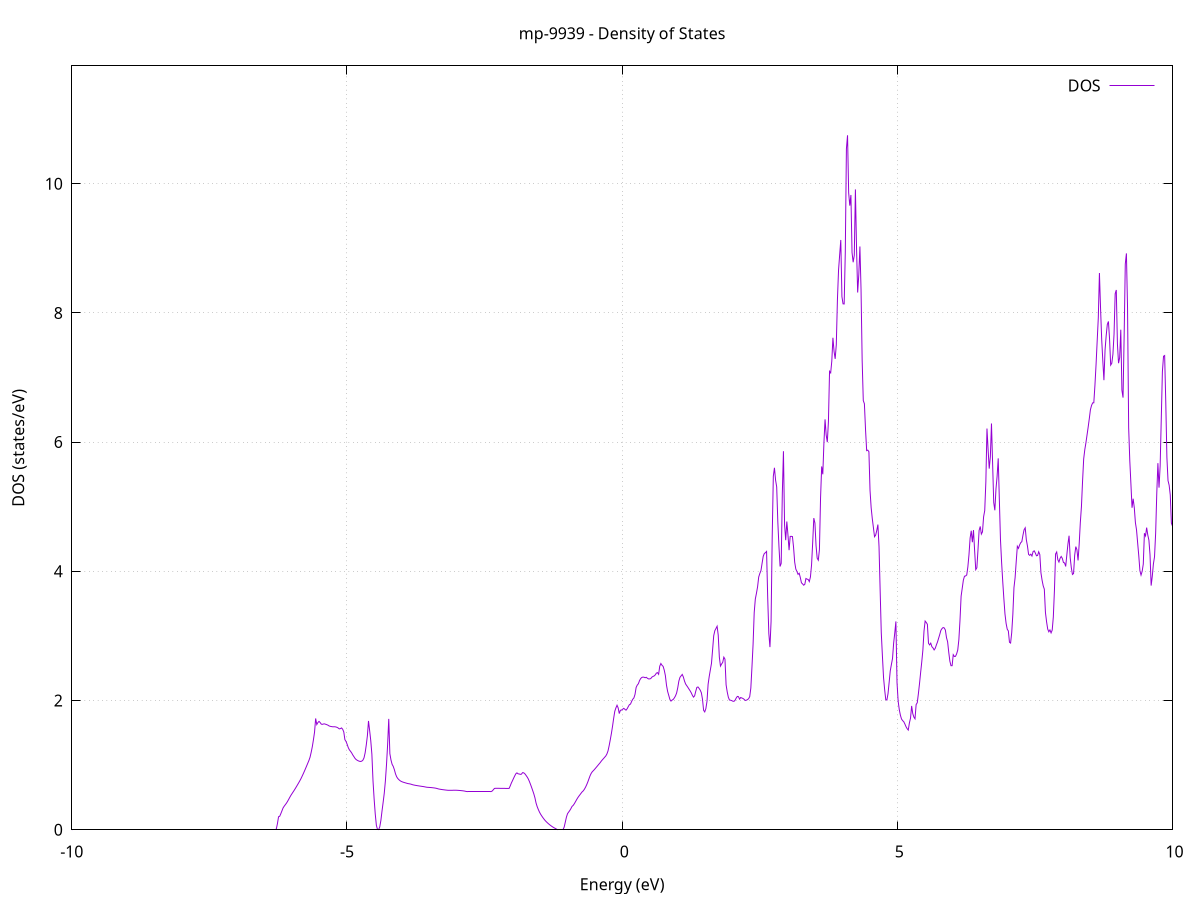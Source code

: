 set title 'mp-9939 - Density of States'
set xlabel 'Energy (eV)'
set ylabel 'DOS (states/eV)'
set grid
set xrange [-10:10]
set yrange [0:11.823]
set xzeroaxis lt -1
set terminal png size 800,600
set output 'mp-9939_dos_gnuplot.png'
plot '-' using 1:2 with lines title 'DOS'
-27.431400 0.000000
-27.411000 0.000000
-27.390600 0.000000
-27.370100 0.000000
-27.349700 0.000000
-27.329300 0.000000
-27.308800 0.000000
-27.288400 0.000000
-27.268000 0.000000
-27.247500 0.000000
-27.227100 0.000000
-27.206700 0.000000
-27.186200 0.000000
-27.165800 0.000000
-27.145400 0.000000
-27.124900 0.000000
-27.104500 0.000000
-27.084100 0.000000
-27.063600 0.000000
-27.043200 0.000000
-27.022800 0.000000
-27.002400 0.000000
-26.981900 0.000000
-26.961500 0.000000
-26.941100 0.000000
-26.920600 0.000000
-26.900200 0.000000
-26.879800 0.000000
-26.859300 0.000000
-26.838900 0.000000
-26.818500 0.000000
-26.798000 0.000000
-26.777600 0.000000
-26.757200 0.000000
-26.736700 0.000000
-26.716300 0.000000
-26.695900 0.000000
-26.675400 0.000000
-26.655000 0.000000
-26.634600 0.000000
-26.614100 0.000000
-26.593700 0.000000
-26.573300 0.000000
-26.552800 0.000000
-26.532400 0.000000
-26.512000 0.000000
-26.491500 0.000000
-26.471100 0.000000
-26.450700 0.000000
-26.430200 0.000000
-26.409800 0.000000
-26.389400 0.000000
-26.369000 0.000000
-26.348500 0.000000
-26.328100 0.000000
-26.307700 0.000000
-26.287200 0.000000
-26.266800 0.000000
-26.246400 0.000000
-26.225900 0.000000
-26.205500 0.000000
-26.185100 0.000000
-26.164600 0.000000
-26.144200 0.000000
-26.123800 0.000000
-26.103300 0.000000
-26.082900 0.000000
-26.062500 0.000000
-26.042000 0.000000
-26.021600 0.000000
-26.001200 0.000000
-25.980700 0.000000
-25.960300 0.000000
-25.939900 0.000000
-25.919400 0.000000
-25.899000 0.000000
-25.878600 0.000000
-25.858100 0.000000
-25.837700 0.000000
-25.817300 0.000000
-25.796900 0.000000
-25.776400 0.000000
-25.756000 0.000000
-25.735600 0.000000
-25.715100 0.000000
-25.694700 0.000000
-25.674300 0.000000
-25.653800 0.000000
-25.633400 0.000000
-25.613000 0.000000
-25.592500 0.000000
-25.572100 3.785900
-25.551700 15.197200
-25.531200 28.635400
-25.510800 40.314700
-25.490400 47.525800
-25.469900 25.524700
-25.449500 28.492200
-25.429100 61.207900
-25.408600 43.073300
-25.388200 38.855100
-25.367800 39.729800
-25.347300 40.411400
-25.326900 47.078400
-25.306500 69.032000
-25.286000 77.796500
-25.265600 46.345000
-25.245200 59.859200
-25.224800 30.667900
-25.204300 22.692700
-25.183900 17.975500
-25.163500 22.250500
-25.143000 29.045900
-25.122600 69.441000
-25.102200 32.968000
-25.081700 22.768800
-25.061300 15.245900
-25.040900 9.791400
-25.020400 9.039600
-25.000000 16.829900
-24.979600 19.393700
-24.959100 33.128800
-24.938700 104.489100
-24.918300 50.445800
-24.897800 0.000000
-24.877400 0.000000
-24.857000 0.000000
-24.836500 0.000000
-24.816100 0.000000
-24.795700 0.000000
-24.775200 0.000000
-24.754800 0.000000
-24.734400 0.000000
-24.713900 0.000000
-24.693500 0.000000
-24.673100 0.000000
-24.652600 0.000000
-24.632200 0.000000
-24.611800 0.000000
-24.591400 0.000000
-24.570900 0.000000
-24.550500 0.000000
-24.530100 0.000000
-24.509600 0.000000
-24.489200 0.000000
-24.468800 0.000000
-24.448300 0.000000
-24.427900 0.000000
-24.407500 0.000000
-24.387000 0.000000
-24.366600 0.000000
-24.346200 0.000000
-24.325700 0.000000
-24.305300 0.000000
-24.284900 0.000000
-24.264400 0.000000
-24.244000 0.000000
-24.223600 0.000000
-24.203100 0.000000
-24.182700 0.000000
-24.162300 0.000000
-24.141800 0.000000
-24.121400 0.000000
-24.101000 0.000000
-24.080500 0.000000
-24.060100 0.000000
-24.039700 0.000000
-24.019300 0.000000
-23.998800 0.000000
-23.978400 0.000000
-23.958000 0.000000
-23.937500 0.000000
-23.917100 0.000000
-23.896700 0.000000
-23.876200 0.000000
-23.855800 0.000000
-23.835400 0.000000
-23.814900 0.000000
-23.794500 0.000000
-23.774100 0.000000
-23.753600 0.000000
-23.733200 0.000000
-23.712800 0.000000
-23.692300 0.000000
-23.671900 0.000000
-23.651500 0.000000
-23.631000 0.000000
-23.610600 0.000000
-23.590200 0.000000
-23.569700 0.000000
-23.549300 0.000000
-23.528900 0.000000
-23.508400 0.000000
-23.488000 0.000000
-23.467600 0.000000
-23.447100 0.000000
-23.426700 0.000000
-23.406300 0.000000
-23.385900 0.000000
-23.365400 0.000000
-23.345000 0.000000
-23.324600 0.000000
-23.304100 0.000000
-23.283700 0.000000
-23.263300 0.000000
-23.242800 0.000000
-23.222400 0.000000
-23.202000 0.000000
-23.181500 0.000000
-23.161100 0.000000
-23.140700 0.000000
-23.120200 0.000000
-23.099800 0.000000
-23.079400 0.000000
-23.058900 0.000000
-23.038500 0.000000
-23.018100 0.000000
-22.997600 0.000000
-22.977200 0.000000
-22.956800 0.000000
-22.936300 0.000000
-22.915900 0.000000
-22.895500 0.000000
-22.875000 0.000000
-22.854600 0.000000
-22.834200 0.000000
-22.813800 0.000000
-22.793300 0.000000
-22.772900 0.000000
-22.752500 0.000000
-22.732000 0.000000
-22.711600 0.000000
-22.691200 0.000000
-22.670700 0.000000
-22.650300 0.000000
-22.629900 0.000000
-22.609400 0.000000
-22.589000 0.000000
-22.568600 0.000000
-22.548100 0.000000
-22.527700 0.000000
-22.507300 0.000000
-22.486800 0.000000
-22.466400 0.000000
-22.446000 0.000000
-22.425500 0.000000
-22.405100 0.000000
-22.384700 0.000000
-22.364200 0.000000
-22.343800 0.000000
-22.323400 0.000000
-22.302900 0.000000
-22.282500 0.000000
-22.262100 0.000000
-22.241600 0.000000
-22.221200 0.000000
-22.200800 0.000000
-22.180400 0.000000
-22.159900 0.000000
-22.139500 0.000000
-22.119100 0.000000
-22.098600 0.000000
-22.078200 0.000000
-22.057800 0.000000
-22.037300 0.000000
-22.016900 0.000000
-21.996500 0.000000
-21.976000 0.000000
-21.955600 0.000000
-21.935200 0.000000
-21.914700 0.000000
-21.894300 0.000000
-21.873900 0.000000
-21.853400 0.000000
-21.833000 0.000000
-21.812600 0.000000
-21.792100 0.000000
-21.771700 0.000000
-21.751300 0.000000
-21.730800 0.000000
-21.710400 0.000000
-21.690000 0.000000
-21.669500 0.000000
-21.649100 0.000000
-21.628700 0.000000
-21.608300 0.000000
-21.587800 0.000000
-21.567400 0.000000
-21.547000 0.000000
-21.526500 0.000000
-21.506100 0.000000
-21.485700 0.000000
-21.465200 0.000000
-21.444800 0.000000
-21.424400 0.000000
-21.403900 0.000000
-21.383500 0.000000
-21.363100 0.000000
-21.342600 0.000000
-21.322200 0.000000
-21.301800 0.000000
-21.281300 0.000000
-21.260900 0.000000
-21.240500 0.000000
-21.220000 0.000000
-21.199600 0.000000
-21.179200 0.000000
-21.158700 0.000000
-21.138300 0.000000
-21.117900 0.000000
-21.097400 0.000000
-21.077000 0.000000
-21.056600 0.000000
-21.036100 0.000000
-21.015700 0.000000
-20.995300 0.000000
-20.974900 0.000000
-20.954400 0.000000
-20.934000 0.000000
-20.913600 0.000000
-20.893100 0.000000
-20.872700 0.000000
-20.852300 0.000000
-20.831800 0.000000
-20.811400 0.000000
-20.791000 0.000000
-20.770500 0.000000
-20.750100 0.000000
-20.729700 0.000000
-20.709200 0.000000
-20.688800 0.000000
-20.668400 0.000000
-20.647900 0.000000
-20.627500 0.000000
-20.607100 0.000000
-20.586600 0.000000
-20.566200 0.000000
-20.545800 0.000000
-20.525300 0.000000
-20.504900 0.000000
-20.484500 0.000000
-20.464000 0.000000
-20.443600 0.000000
-20.423200 0.000000
-20.402800 0.000000
-20.382300 0.000000
-20.361900 0.000000
-20.341500 0.000000
-20.321000 0.000000
-20.300600 0.000000
-20.280200 0.000000
-20.259700 0.000000
-20.239300 0.000000
-20.218900 0.000000
-20.198400 0.000000
-20.178000 0.000000
-20.157600 0.000000
-20.137100 0.000000
-20.116700 0.000000
-20.096300 0.000000
-20.075800 0.000000
-20.055400 0.000000
-20.035000 0.000000
-20.014500 0.000000
-19.994100 0.000000
-19.973700 0.000000
-19.953200 0.000000
-19.932800 0.000000
-19.912400 0.000000
-19.891900 0.000000
-19.871500 0.000000
-19.851100 0.000000
-19.830600 0.000000
-19.810200 0.000000
-19.789800 0.000000
-19.769400 0.000000
-19.748900 0.000000
-19.728500 0.000000
-19.708100 0.000000
-19.687600 0.000000
-19.667200 0.000000
-19.646800 0.000000
-19.626300 0.000000
-19.605900 0.000000
-19.585500 0.000000
-19.565000 0.000000
-19.544600 0.000000
-19.524200 0.000000
-19.503700 0.000000
-19.483300 0.000000
-19.462900 0.000000
-19.442400 0.000000
-19.422000 0.000000
-19.401600 0.000000
-19.381100 0.000000
-19.360700 0.000000
-19.340300 0.000000
-19.319800 0.000000
-19.299400 0.000000
-19.279000 0.000000
-19.258500 0.000000
-19.238100 80.237100
-19.217700 17.026200
-19.197300 12.921300
-19.176800 10.923100
-19.156400 10.923100
-19.136000 9.962600
-19.115500 83.488400
-19.095100 74.716500
-19.074700 14.301900
-19.054200 67.955000
-19.033800 137.559800
-19.013400 12.981300
-18.992900 690.220400
-18.972500 0.000000
-18.952100 0.000000
-18.931600 0.000000
-18.911200 0.000000
-18.890800 0.000000
-18.870300 0.000000
-18.849900 0.000000
-18.829500 0.000000
-18.809000 0.000000
-18.788600 0.000000
-18.768200 0.000000
-18.747700 0.000000
-18.727300 0.000000
-18.706900 0.000000
-18.686400 0.000000
-18.666000 0.000000
-18.645600 0.000000
-18.625200 0.000000
-18.604700 0.000000
-18.584300 0.000000
-18.563900 0.000000
-18.543400 0.000000
-18.523000 0.000000
-18.502600 0.000000
-18.482100 0.000000
-18.461700 0.000000
-18.441300 0.000000
-18.420800 0.000000
-18.400400 0.000000
-18.380000 0.000000
-18.359500 0.000000
-18.339100 0.000000
-18.318700 0.000000
-18.298200 0.000000
-18.277800 0.000000
-18.257400 0.000000
-18.236900 0.000000
-18.216500 0.000000
-18.196100 0.000000
-18.175600 0.000000
-18.155200 0.000000
-18.134800 0.000000
-18.114300 0.000000
-18.093900 0.000000
-18.073500 0.000000
-18.053000 0.000000
-18.032600 0.000000
-18.012200 0.000000
-17.991800 0.000000
-17.971300 0.000000
-17.950900 0.000000
-17.930500 0.000000
-17.910000 0.000000
-17.889600 0.000000
-17.869200 0.000000
-17.848700 0.000000
-17.828300 0.000000
-17.807900 0.000000
-17.787400 0.000000
-17.767000 0.000000
-17.746600 0.000000
-17.726100 0.000000
-17.705700 0.000000
-17.685300 0.000000
-17.664800 0.000000
-17.644400 0.000000
-17.624000 0.000000
-17.603500 0.000000
-17.583100 0.000000
-17.562700 0.000000
-17.542200 0.000000
-17.521800 0.000000
-17.501400 0.000000
-17.480900 0.000000
-17.460500 0.000000
-17.440100 0.000000
-17.419700 0.000000
-17.399200 0.000000
-17.378800 0.000000
-17.358400 0.000000
-17.337900 0.000000
-17.317500 0.000000
-17.297100 0.000000
-17.276600 0.000000
-17.256200 0.000000
-17.235800 0.000000
-17.215300 0.000000
-17.194900 0.000000
-17.174500 0.000000
-17.154000 0.000000
-17.133600 0.000000
-17.113200 0.000000
-17.092700 0.000000
-17.072300 0.000000
-17.051900 0.000000
-17.031400 0.000000
-17.011000 0.000000
-16.990600 0.000000
-16.970100 0.000000
-16.949700 0.000000
-16.929300 0.000000
-16.908800 0.000000
-16.888400 0.000000
-16.868000 0.000000
-16.847500 0.000000
-16.827100 0.000000
-16.806700 0.000000
-16.786300 0.000000
-16.765800 0.000000
-16.745400 0.000000
-16.725000 0.000000
-16.704500 0.000000
-16.684100 0.000000
-16.663700 0.000000
-16.643200 0.000000
-16.622800 0.000000
-16.602400 0.000000
-16.581900 0.000000
-16.561500 0.000000
-16.541100 0.000000
-16.520600 0.000000
-16.500200 0.000000
-16.479800 0.000000
-16.459300 0.000000
-16.438900 0.000000
-16.418500 0.000000
-16.398000 0.000000
-16.377600 0.000000
-16.357200 0.000000
-16.336700 0.000000
-16.316300 0.000000
-16.295900 0.000000
-16.275400 0.000000
-16.255000 0.000000
-16.234600 0.000000
-16.214200 0.000000
-16.193700 0.000000
-16.173300 0.000000
-16.152900 0.000000
-16.132400 0.000000
-16.112000 0.000000
-16.091600 0.000000
-16.071100 0.000000
-16.050700 0.000000
-16.030300 0.000000
-16.009800 0.000000
-15.989400 0.000000
-15.969000 0.000000
-15.948500 0.000000
-15.928100 0.000000
-15.907700 0.000000
-15.887200 0.000000
-15.866800 0.000000
-15.846400 0.000000
-15.825900 0.000000
-15.805500 0.000000
-15.785100 0.000000
-15.764600 0.000000
-15.744200 0.000000
-15.723800 0.000000
-15.703300 0.000000
-15.682900 0.000000
-15.662500 0.000000
-15.642000 0.000000
-15.621600 0.000000
-15.601200 0.000000
-15.580800 0.000000
-15.560300 0.000000
-15.539900 0.000000
-15.519500 0.000000
-15.499000 0.000000
-15.478600 0.000000
-15.458200 0.000000
-15.437700 0.000000
-15.417300 0.000000
-15.396900 0.000000
-15.376400 0.000000
-15.356000 0.000000
-15.335600 0.000000
-15.315100 0.000000
-15.294700 0.000000
-15.274300 0.000000
-15.253800 0.000000
-15.233400 0.000000
-15.213000 0.000000
-15.192500 0.000000
-15.172100 0.000000
-15.151700 0.000000
-15.131200 0.000000
-15.110800 0.000000
-15.090400 0.000000
-15.069900 0.000000
-15.049500 0.000000
-15.029100 0.000000
-15.008700 0.000000
-14.988200 0.000000
-14.967800 0.000000
-14.947400 0.000000
-14.926900 0.000000
-14.906500 0.000000
-14.886100 0.000000
-14.865600 0.000000
-14.845200 0.000000
-14.824800 0.000000
-14.804300 0.000000
-14.783900 0.000000
-14.763500 0.000000
-14.743000 0.000000
-14.722600 0.000000
-14.702200 0.000000
-14.681700 0.000000
-14.661300 0.000000
-14.640900 0.000000
-14.620400 0.000000
-14.600000 0.000000
-14.579600 0.000000
-14.559100 0.000000
-14.538700 0.000000
-14.518300 0.000000
-14.497800 0.000000
-14.477400 0.000000
-14.457000 0.000000
-14.436500 0.000000
-14.416100 0.000000
-14.395700 0.000000
-14.375300 0.000000
-14.354800 0.000000
-14.334400 0.000000
-14.314000 0.000000
-14.293500 0.000000
-14.273100 0.000000
-14.252700 0.000000
-14.232200 0.000000
-14.211800 0.000000
-14.191400 0.000000
-14.170900 0.000000
-14.150500 0.000000
-14.130100 0.000000
-14.109600 0.000000
-14.089200 0.000000
-14.068800 0.000000
-14.048300 0.000000
-14.027900 0.000000
-14.007500 0.000000
-13.987000 0.000000
-13.966600 0.000000
-13.946200 0.000000
-13.925700 0.000000
-13.905300 0.000000
-13.884900 0.000000
-13.864400 0.000000
-13.844000 0.000000
-13.823600 0.000000
-13.803200 0.000000
-13.782700 0.000000
-13.762300 0.000000
-13.741900 0.000000
-13.721400 0.000000
-13.701000 0.000000
-13.680600 0.000000
-13.660100 0.000000
-13.639700 0.000000
-13.619300 0.000000
-13.598800 0.000000
-13.578400 0.000000
-13.558000 0.000000
-13.537500 0.000000
-13.517100 0.000000
-13.496700 0.000000
-13.476200 0.000000
-13.455800 0.000000
-13.435400 0.000000
-13.414900 0.000000
-13.394500 0.000000
-13.374100 0.000000
-13.353600 0.000000
-13.333200 0.000000
-13.312800 0.000000
-13.292300 0.000000
-13.271900 0.000000
-13.251500 0.000000
-13.231000 0.000000
-13.210600 0.000000
-13.190200 0.000000
-13.169800 0.000000
-13.149300 0.000000
-13.128900 0.000000
-13.108500 0.000000
-13.088000 0.000000
-13.067600 0.000000
-13.047200 0.000000
-13.026700 0.000000
-13.006300 0.000000
-12.985900 0.000000
-12.965400 0.000000
-12.945000 0.000000
-12.924600 0.000000
-12.904100 0.000000
-12.883700 0.000000
-12.863300 0.000000
-12.842800 0.000000
-12.822400 0.000000
-12.802000 0.000000
-12.781500 0.000000
-12.761100 0.000000
-12.740700 0.000000
-12.720200 0.000000
-12.699800 0.000000
-12.679400 0.000000
-12.658900 0.000000
-12.638500 0.000000
-12.618100 0.000000
-12.597700 0.000000
-12.577200 0.000000
-12.556800 0.000000
-12.536400 0.000000
-12.515900 0.000000
-12.495500 0.000000
-12.475100 0.000000
-12.454600 0.000000
-12.434200 0.000000
-12.413800 0.000000
-12.393300 0.000000
-12.372900 0.000000
-12.352500 0.000000
-12.332000 0.000000
-12.311600 0.000000
-12.291200 0.000000
-12.270700 0.000000
-12.250300 0.000000
-12.229900 0.000000
-12.209400 0.000000
-12.189000 0.000000
-12.168600 0.000000
-12.148100 0.000000
-12.127700 0.000000
-12.107300 0.000000
-12.086800 0.000000
-12.066400 0.000000
-12.046000 0.000000
-12.025600 0.000000
-12.005100 0.000000
-11.984700 0.000000
-11.964300 0.000000
-11.943800 0.000000
-11.923400 0.000000
-11.903000 0.000000
-11.882500 0.000000
-11.862100 0.000000
-11.841700 0.000000
-11.821200 0.000000
-11.800800 0.000000
-11.780400 0.000000
-11.759900 0.000000
-11.739500 0.000000
-11.719100 0.000000
-11.698600 0.000000
-11.678200 0.000000
-11.657800 0.000000
-11.637300 0.000000
-11.616900 0.000000
-11.596500 0.000000
-11.576000 0.000000
-11.555600 0.000000
-11.535200 0.000000
-11.514700 0.000000
-11.494300 0.000000
-11.473900 0.000000
-11.453400 0.000000
-11.433000 0.000000
-11.412600 0.000000
-11.392200 0.000000
-11.371700 0.000000
-11.351300 0.000000
-11.330900 0.000000
-11.310400 0.000000
-11.290000 0.000000
-11.269600 0.000000
-11.249100 0.000000
-11.228700 0.000000
-11.208300 0.000000
-11.187800 0.000000
-11.167400 0.000000
-11.147000 0.000000
-11.126500 0.000000
-11.106100 0.000000
-11.085700 0.000000
-11.065200 0.000000
-11.044800 0.000000
-11.024400 0.000000
-11.003900 0.000000
-10.983500 0.000000
-10.963100 0.000000
-10.942600 0.000000
-10.922200 0.000000
-10.901800 0.000000
-10.881300 0.000000
-10.860900 0.000000
-10.840500 0.000000
-10.820100 0.000000
-10.799600 0.000000
-10.779200 0.000000
-10.758800 0.000000
-10.738300 0.000000
-10.717900 0.000000
-10.697500 0.000000
-10.677000 0.000000
-10.656600 0.000000
-10.636200 0.000000
-10.615700 0.000000
-10.595300 0.000000
-10.574900 0.000000
-10.554400 0.000000
-10.534000 0.000000
-10.513600 0.000000
-10.493100 0.000000
-10.472700 0.000000
-10.452300 0.000000
-10.431800 0.000000
-10.411400 0.000000
-10.391000 0.000000
-10.370500 0.000000
-10.350100 0.000000
-10.329700 0.000000
-10.309200 0.000000
-10.288800 0.000000
-10.268400 0.000000
-10.247900 0.000000
-10.227500 0.000000
-10.207100 0.000000
-10.186700 0.000000
-10.166200 0.000000
-10.145800 0.000000
-10.125400 0.000000
-10.104900 0.000000
-10.084500 0.000000
-10.064100 0.000000
-10.043600 0.000000
-10.023200 0.000000
-10.002800 0.000000
-9.982300 0.000000
-9.961900 0.000000
-9.941500 0.000000
-9.921000 0.000000
-9.900600 0.000000
-9.880200 0.000000
-9.859700 0.000000
-9.839300 0.000000
-9.818900 0.000000
-9.798400 0.000000
-9.778000 0.000000
-9.757600 0.000000
-9.737100 0.000000
-9.716700 0.000000
-9.696300 0.000000
-9.675800 0.000000
-9.655400 0.000000
-9.635000 0.000000
-9.614600 0.000000
-9.594100 0.000000
-9.573700 0.000000
-9.553300 0.000000
-9.532800 0.000000
-9.512400 0.000000
-9.492000 0.000000
-9.471500 0.000000
-9.451100 0.000000
-9.430700 0.000000
-9.410200 0.000000
-9.389800 0.000000
-9.369400 0.000000
-9.348900 0.000000
-9.328500 0.000000
-9.308100 0.000000
-9.287600 0.000000
-9.267200 0.000000
-9.246800 0.000000
-9.226300 0.000000
-9.205900 0.000000
-9.185500 0.000000
-9.165000 0.000000
-9.144600 0.000000
-9.124200 0.000000
-9.103700 0.000000
-9.083300 0.000000
-9.062900 0.000000
-9.042400 0.000000
-9.022000 0.000000
-9.001600 0.000000
-8.981200 0.000000
-8.960700 0.000000
-8.940300 0.000000
-8.919900 0.000000
-8.899400 0.000000
-8.879000 0.000000
-8.858600 0.000000
-8.838100 0.000000
-8.817700 0.000000
-8.797300 0.000000
-8.776800 0.000000
-8.756400 0.000000
-8.736000 0.000000
-8.715500 0.000000
-8.695100 0.000000
-8.674700 0.000000
-8.654200 0.000000
-8.633800 0.000000
-8.613400 0.000000
-8.592900 0.000000
-8.572500 0.000000
-8.552100 0.000000
-8.531600 0.000000
-8.511200 0.000000
-8.490800 0.000000
-8.470300 0.000000
-8.449900 0.000000
-8.429500 0.000000
-8.409100 0.000000
-8.388600 0.000000
-8.368200 0.000000
-8.347800 0.000000
-8.327300 0.000000
-8.306900 0.000000
-8.286500 0.000000
-8.266000 0.000000
-8.245600 0.000000
-8.225200 0.000000
-8.204700 0.000000
-8.184300 0.000000
-8.163900 0.000000
-8.143400 0.000000
-8.123000 0.000000
-8.102600 0.000000
-8.082100 0.000000
-8.061700 0.000000
-8.041300 0.000000
-8.020800 0.000000
-8.000400 0.000000
-7.980000 0.000000
-7.959500 0.000000
-7.939100 0.000000
-7.918700 0.000000
-7.898200 0.000000
-7.877800 0.000000
-7.857400 0.000000
-7.836900 0.000000
-7.816500 0.000000
-7.796100 0.000000
-7.775700 0.000000
-7.755200 0.000000
-7.734800 0.000000
-7.714400 0.000000
-7.693900 0.000000
-7.673500 0.000000
-7.653100 0.000000
-7.632600 0.000000
-7.612200 0.000000
-7.591800 0.000000
-7.571300 0.000000
-7.550900 0.000000
-7.530500 0.000000
-7.510000 0.000000
-7.489600 0.000000
-7.469200 0.000000
-7.448700 0.000000
-7.428300 0.000000
-7.407900 0.000000
-7.387400 0.000000
-7.367000 0.000000
-7.346600 0.000000
-7.326100 0.000000
-7.305700 0.000000
-7.285300 0.000000
-7.264800 0.000000
-7.244400 0.000000
-7.224000 0.000000
-7.203600 0.000000
-7.183100 0.000000
-7.162700 0.000000
-7.142300 0.000000
-7.121800 0.000000
-7.101400 0.000000
-7.081000 0.000000
-7.060500 0.000000
-7.040100 0.000000
-7.019700 0.000000
-6.999200 0.000000
-6.978800 0.000000
-6.958400 0.000000
-6.937900 0.000000
-6.917500 0.000000
-6.897100 0.000000
-6.876600 0.000000
-6.856200 0.000000
-6.835800 0.000000
-6.815300 0.000000
-6.794900 0.000000
-6.774500 0.000000
-6.754000 0.000000
-6.733600 0.000000
-6.713200 0.000000
-6.692700 0.000000
-6.672300 0.000000
-6.651900 0.000000
-6.631400 0.000000
-6.611000 0.000000
-6.590600 0.000000
-6.570200 0.000000
-6.549700 0.000000
-6.529300 0.000000
-6.508900 0.000000
-6.488400 0.000000
-6.468000 0.000000
-6.447600 0.000000
-6.427100 0.000000
-6.406700 0.000000
-6.386300 0.000000
-6.365800 0.000000
-6.345400 0.000000
-6.325000 0.000000
-6.304500 0.000000
-6.284100 0.011200
-6.263700 0.094100
-6.243200 0.201600
-6.222800 0.208400
-6.202400 0.248000
-6.181900 0.292200
-6.161500 0.337200
-6.141100 0.364300
-6.120600 0.387600
-6.100200 0.411000
-6.079800 0.439100
-6.059300 0.470400
-6.038900 0.502700
-6.018500 0.533200
-5.998100 0.560000
-5.977600 0.586800
-5.957200 0.613100
-5.936800 0.641500
-5.916300 0.670400
-5.895900 0.699800
-5.875500 0.729900
-5.855000 0.760800
-5.834600 0.793500
-5.814200 0.830400
-5.793700 0.867900
-5.773300 0.907000
-5.752900 0.947600
-5.732400 0.989000
-5.712000 1.030400
-5.691600 1.072300
-5.671100 1.122500
-5.650700 1.197600
-5.630300 1.283200
-5.609800 1.390300
-5.589400 1.510000
-5.569000 1.722900
-5.548500 1.628600
-5.528100 1.659600
-5.507700 1.677500
-5.487200 1.659400
-5.466800 1.634800
-5.446400 1.631800
-5.426000 1.637900
-5.405500 1.638600
-5.385100 1.632300
-5.364700 1.625900
-5.344200 1.618300
-5.323800 1.606700
-5.303400 1.601200
-5.282900 1.597400
-5.262500 1.594500
-5.242100 1.593700
-5.221600 1.594300
-5.201200 1.591200
-5.180800 1.585300
-5.160300 1.575400
-5.139900 1.561500
-5.119500 1.565400
-5.099000 1.576200
-5.078600 1.556500
-5.058200 1.515500
-5.037700 1.394400
-5.017300 1.367600
-4.996900 1.323400
-4.976400 1.271400
-4.956000 1.237000
-4.935600 1.215000
-4.915100 1.190200
-4.894700 1.158700
-4.874300 1.132300
-4.853800 1.105200
-4.833400 1.086800
-4.813000 1.075600
-4.792600 1.066300
-4.772100 1.059800
-4.751700 1.057200
-4.731300 1.062100
-4.710800 1.077100
-4.690400 1.112400
-4.670000 1.190400
-4.649500 1.310500
-4.629100 1.454000
-4.608700 1.684300
-4.588200 1.536600
-4.567800 1.381400
-4.547400 1.168800
-4.526900 0.757600
-4.506500 0.477400
-4.486100 0.243300
-4.465600 0.068500
-4.445200 0.005200
-4.424800 0.003000
-4.404300 0.044100
-4.383900 0.144200
-4.363500 0.288000
-4.343000 0.423000
-4.322600 0.563700
-4.302200 0.753300
-4.281700 1.008000
-4.261300 1.317600
-4.240900 1.716600
-4.220500 1.178500
-4.200000 1.078900
-4.179600 1.012800
-4.159200 0.981100
-4.138700 0.929900
-4.118300 0.866100
-4.097900 0.821700
-4.077400 0.794400
-4.057000 0.775700
-4.036600 0.760700
-4.016100 0.749600
-3.995700 0.741900
-3.975300 0.735800
-3.954800 0.730300
-3.934400 0.725300
-3.914000 0.720000
-3.893500 0.715000
-3.873100 0.712300
-3.852700 0.709000
-3.832200 0.704600
-3.811800 0.698300
-3.791400 0.693900
-3.770900 0.690300
-3.750500 0.687000
-3.730100 0.683900
-3.709600 0.681100
-3.689200 0.678300
-3.668800 0.675700
-3.648300 0.673100
-3.627900 0.670500
-3.607500 0.668000
-3.587100 0.664600
-3.566600 0.661000
-3.546200 0.657800
-3.525800 0.656700
-3.505300 0.655500
-3.484900 0.654100
-3.464500 0.652500
-3.444000 0.650700
-3.423600 0.648600
-3.403200 0.646100
-3.382700 0.643000
-3.362300 0.638400
-3.341900 0.633000
-3.321400 0.629300
-3.301000 0.626200
-3.280600 0.623500
-3.260100 0.620900
-3.239700 0.618600
-3.219300 0.616300
-3.198800 0.614200
-3.178400 0.612100
-3.158000 0.611000
-3.137500 0.611100
-3.117100 0.611200
-3.096700 0.611300
-3.076200 0.611500
-3.055800 0.611600
-3.035400 0.611700
-3.015000 0.611800
-2.994500 0.610900
-2.974100 0.609700
-2.953700 0.608300
-2.933200 0.606700
-2.912800 0.604900
-2.892400 0.602800
-2.871900 0.600300
-2.851500 0.596600
-2.831100 0.592700
-2.810600 0.590900
-2.790200 0.590100
-2.769800 0.590100
-2.749300 0.590200
-2.728900 0.590200
-2.708500 0.590300
-2.688000 0.590300
-2.667600 0.590400
-2.647200 0.590400
-2.626700 0.590400
-2.606300 0.590500
-2.585900 0.590500
-2.565400 0.590500
-2.545000 0.590600
-2.524600 0.590600
-2.504100 0.590700
-2.483700 0.590700
-2.463300 0.590700
-2.442800 0.590800
-2.422400 0.590800
-2.402000 0.590800
-2.381600 0.590900
-2.361100 0.599900
-2.340700 0.619500
-2.320300 0.639900
-2.299800 0.642100
-2.279400 0.641900
-2.259000 0.641700
-2.238500 0.641500
-2.218100 0.641300
-2.197700 0.641100
-2.177200 0.640900
-2.156800 0.640700
-2.136400 0.640500
-2.115900 0.640300
-2.095500 0.640100
-2.075100 0.639900
-2.054600 0.639700
-2.034200 0.677600
-2.013800 0.721900
-1.993300 0.758800
-1.972900 0.796500
-1.952500 0.832900
-1.932000 0.866400
-1.911600 0.880800
-1.891200 0.866300
-1.870700 0.863400
-1.850300 0.857700
-1.829900 0.860700
-1.809500 0.884400
-1.789000 0.881700
-1.768600 0.867400
-1.748200 0.844500
-1.727700 0.819300
-1.707300 0.790100
-1.686900 0.750900
-1.666400 0.705800
-1.646000 0.658200
-1.625600 0.608200
-1.605100 0.556300
-1.584700 0.495200
-1.564300 0.414100
-1.543800 0.358000
-1.523400 0.314300
-1.503000 0.275000
-1.482500 0.242500
-1.462100 0.215400
-1.441700 0.190000
-1.421200 0.166500
-1.400800 0.145000
-1.380400 0.126400
-1.359900 0.109600
-1.339500 0.093900
-1.319100 0.079300
-1.298600 0.065700
-1.278200 0.053100
-1.257800 0.041400
-1.237300 0.031000
-1.216900 0.021700
-1.196500 0.012000
-1.176100 0.002900
-1.155600 0.000000
-1.135200 0.000000
-1.114800 0.000000
-1.094300 0.000000
-1.073900 0.003800
-1.053500 0.041300
-1.033000 0.117700
-1.012600 0.195200
-0.992200 0.249500
-0.971700 0.274100
-0.951300 0.298600
-0.930900 0.327500
-0.910400 0.361800
-0.890000 0.377000
-0.869600 0.402500
-0.849100 0.432500
-0.828700 0.464000
-0.808300 0.493400
-0.787800 0.518600
-0.767400 0.541400
-0.747000 0.564800
-0.726500 0.587000
-0.706100 0.602900
-0.685700 0.627700
-0.665200 0.659400
-0.644800 0.696400
-0.624400 0.738800
-0.604000 0.787200
-0.583500 0.834700
-0.563100 0.871700
-0.542700 0.898000
-0.522200 0.915700
-0.501800 0.934500
-0.481400 0.955000
-0.460900 0.975800
-0.440500 0.996800
-0.420100 1.017600
-0.399600 1.038200
-0.379200 1.062300
-0.358800 1.083100
-0.338300 1.102400
-0.317900 1.122300
-0.297500 1.142100
-0.277000 1.172900
-0.256600 1.221100
-0.236200 1.301400
-0.215700 1.392700
-0.195300 1.490500
-0.174900 1.600200
-0.154400 1.723300
-0.134000 1.833000
-0.113600 1.885500
-0.093100 1.927300
-0.072700 1.887100
-0.052300 1.798700
-0.031800 1.849200
-0.011400 1.853100
0.009000 1.865600
0.029400 1.879300
0.049900 1.864500
0.070300 1.851000
0.090700 1.873000
0.111200 1.906400
0.131600 1.935800
0.152000 1.945700
0.172500 1.986800
0.192900 2.020400
0.213300 2.040200
0.233800 2.095200
0.254200 2.202700
0.274600 2.239000
0.295100 2.260500
0.315500 2.308300
0.335900 2.339500
0.356400 2.357200
0.376800 2.363100
0.397200 2.361100
0.417700 2.353300
0.438100 2.359800
0.458500 2.345600
0.479000 2.334900
0.499400 2.334700
0.519800 2.339800
0.540300 2.362500
0.560700 2.373300
0.581100 2.380700
0.601500 2.397100
0.622000 2.424800
0.642400 2.431900
0.662800 2.406600
0.683300 2.532100
0.703700 2.573500
0.724100 2.546300
0.744600 2.529200
0.765000 2.470800
0.785400 2.386900
0.805900 2.236700
0.826300 2.141400
0.846700 2.080400
0.867200 2.018200
0.887600 1.991500
0.908000 2.007500
0.928500 2.018000
0.948900 2.041700
0.969300 2.072300
0.989800 2.116800
1.010200 2.197300
1.030600 2.301900
1.051100 2.359700
1.071500 2.382500
1.091900 2.404200
1.112400 2.364500
1.132800 2.302700
1.153200 2.256200
1.173600 2.230700
1.194100 2.204800
1.214500 2.177300
1.234900 2.150800
1.255400 2.120300
1.275800 2.082400
1.296200 2.053100
1.316700 2.072500
1.337100 2.142800
1.357500 2.203700
1.378000 2.210300
1.398400 2.188300
1.418800 2.160900
1.439300 2.120500
1.459700 2.021700
1.480100 1.849100
1.500600 1.824400
1.521000 1.874400
1.541400 1.986500
1.561900 2.251600
1.582300 2.373100
1.602700 2.474200
1.623200 2.575400
1.643600 2.787000
1.664000 3.003800
1.684500 3.082200
1.704900 3.115200
1.725300 3.150500
1.745800 3.012500
1.766200 2.672000
1.786600 2.533700
1.807000 2.565900
1.827500 2.590900
1.847900 2.671800
1.868300 2.640700
1.888800 2.243300
1.909200 2.133800
1.929600 2.051600
1.950100 2.008800
1.970500 2.005000
1.990900 1.999000
2.011400 1.989900
2.031800 1.987800
2.052200 2.005600
2.072700 2.039300
2.093100 2.064000
2.113500 2.060000
2.134000 2.021800
2.154400 2.047000
2.174800 2.039500
2.195300 2.032400
2.215700 2.019300
2.236100 2.001500
2.256600 2.005200
2.277000 2.014600
2.297400 2.028000
2.317900 2.060500
2.338300 2.192900
2.358700 2.518000
2.379100 2.869100
2.399600 3.361400
2.420000 3.572300
2.440400 3.660400
2.460900 3.760700
2.481300 3.911800
2.501700 3.967000
2.522200 4.010400
2.542600 4.122700
2.563000 4.232000
2.583500 4.276000
2.603900 4.288900
2.624300 4.307600
2.644800 3.594200
2.665200 3.038900
2.685600 2.827600
2.706100 3.224400
2.726500 4.524000
2.746900 5.471400
2.767400 5.602200
2.787800 5.412100
2.808200 5.306500
2.828700 4.763400
2.849100 4.387300
2.869500 4.075000
2.890000 4.123200
2.910400 5.203100
2.930800 5.858900
2.951300 4.718500
2.971700 4.482300
2.992100 4.771400
3.012500 4.568700
3.033000 4.327900
3.053400 4.540200
3.073800 4.541600
3.094300 4.538200
3.114700 4.371500
3.135100 4.142100
3.155600 4.035500
3.176000 3.997500
3.196400 3.953400
3.216900 3.970700
3.237300 3.904600
3.257700 3.822900
3.278200 3.805500
3.298600 3.785300
3.319000 3.798700
3.339500 3.889000
3.359900 3.879400
3.380300 3.873700
3.400800 3.840900
3.421200 3.913300
3.441600 4.098900
3.462100 4.444100
3.482500 4.824100
3.502900 4.747500
3.523400 4.394900
3.543800 4.203100
3.564200 4.172600
3.584600 4.334700
3.605100 5.134800
3.625500 5.623100
3.645900 5.501900
3.666400 5.988800
3.686800 6.352100
3.707200 6.110300
3.727700 5.999100
3.748100 6.315400
3.768500 7.095500
3.789000 7.071500
3.809400 7.253300
3.829800 7.614900
3.850300 7.405900
3.870700 7.288400
3.891100 7.506600
3.911600 8.201900
3.932000 8.661200
3.952400 8.898700
3.972900 9.128300
3.993300 8.252800
4.013700 8.139800
4.034200 8.138000
4.054600 8.935500
4.075000 10.538900
4.095500 10.748500
4.115900 9.859100
4.136300 9.660100
4.156800 9.824800
4.177200 8.934200
4.197600 8.783800
4.218000 8.890600
4.238500 9.911400
4.258900 9.007300
4.279300 8.315200
4.299800 8.587800
4.320200 9.028100
4.340600 8.366900
4.361100 7.265100
4.381500 6.642800
4.401900 6.593800
4.422400 6.193500
4.442800 5.868100
4.463200 5.875800
4.483700 5.851500
4.504100 5.253600
4.524500 4.985000
4.545000 4.815800
4.565400 4.677700
4.585800 4.535600
4.606300 4.560300
4.626700 4.632500
4.647100 4.724000
4.667600 4.380500
4.688000 3.703700
4.708400 3.050600
4.728900 2.693500
4.749300 2.360200
4.769700 2.169000
4.790100 2.013900
4.810600 2.007500
4.831000 2.107300
4.851400 2.281400
4.871900 2.460800
4.892300 2.557500
4.912700 2.650900
4.933200 2.888700
4.953600 3.046600
4.974000 3.224400
4.994500 2.278400
5.014900 1.991500
5.035300 1.861600
5.055800 1.773000
5.076200 1.714500
5.096600 1.689400
5.117100 1.672300
5.137500 1.636600
5.157900 1.595500
5.178400 1.564700
5.198800 1.543300
5.219200 1.651800
5.239700 1.727700
5.260100 1.916900
5.280500 1.798600
5.301000 1.743800
5.321400 1.717500
5.341800 1.937300
5.362300 1.966900
5.382700 2.105700
5.403100 2.261200
5.423500 2.432500
5.444000 2.598000
5.464400 2.780600
5.484800 3.074700
5.505300 3.230500
5.525700 3.208700
5.546100 3.180200
5.566600 2.886000
5.587000 2.861500
5.607400 2.888300
5.627900 2.833600
5.648300 2.814400
5.668700 2.783500
5.689200 2.808900
5.709600 2.860400
5.730000 2.906600
5.750500 2.965300
5.770900 3.022500
5.791300 3.086300
5.811800 3.113600
5.832200 3.130400
5.852600 3.123900
5.873100 3.091500
5.893500 2.972900
5.913900 2.909900
5.934400 2.747000
5.954800 2.609400
5.975200 2.539100
5.995600 2.539700
6.016100 2.710000
6.036500 2.682400
6.056900 2.684000
6.077400 2.722100
6.097800 2.781600
6.118200 2.942100
6.138700 3.240700
6.159100 3.614500
6.179500 3.738400
6.200000 3.863300
6.220400 3.924500
6.240800 3.928400
6.261300 3.943800
6.281700 4.069100
6.302100 4.258600
6.322600 4.514500
6.343000 4.628300
6.363400 4.450300
6.383900 4.638000
6.404300 4.325400
6.424700 4.025500
6.445200 4.054400
6.465600 4.331000
6.486000 4.632800
6.506500 4.694700
6.526900 4.576300
6.547300 4.610100
6.567800 4.844200
6.588200 4.940400
6.608600 5.383700
6.629000 6.209500
6.649500 5.883200
6.669900 5.589800
6.690300 5.772500
6.710800 6.287800
6.731200 5.678700
6.751600 5.066200
6.772100 4.944800
6.792500 5.273200
6.812900 5.468600
6.833400 5.748200
6.853800 5.111800
6.874200 4.493100
6.894700 4.140800
6.915100 3.847000
6.935500 3.581000
6.956000 3.340700
6.976400 3.195500
6.996800 3.105000
7.017300 3.077000
7.037700 2.902400
7.058100 2.889800
7.078600 3.051100
7.099000 3.333100
7.119400 3.746900
7.139900 3.900800
7.160300 4.149200
7.180700 4.387900
7.201100 4.355500
7.221600 4.406500
7.242000 4.443000
7.262400 4.459500
7.282900 4.559300
7.303300 4.643200
7.323700 4.673700
7.344200 4.489500
7.364600 4.392000
7.385000 4.262000
7.405500 4.247500
7.425900 4.265200
7.446300 4.236400
7.466800 4.305400
7.487200 4.317600
7.507600 4.284200
7.528100 4.240700
7.548500 4.245000
7.568900 4.303000
7.589400 4.258600
7.609800 3.975800
7.630200 3.863200
7.650700 3.775400
7.671100 3.723900
7.691500 3.362200
7.712000 3.219700
7.732400 3.106400
7.752800 3.064100
7.773200 3.092700
7.793700 3.047300
7.814100 3.089800
7.834500 3.292200
7.855000 3.709100
7.875400 4.268500
7.895800 4.299500
7.916300 4.179500
7.936700 4.143300
7.957100 4.201300
7.977600 4.230300
7.998000 4.200600
8.018400 4.136800
8.038900 4.129800
8.059300 4.075700
8.079700 4.251900
8.100200 4.423200
8.120600 4.551000
8.141000 4.212600
8.161500 4.055900
8.181900 3.951800
8.202300 3.965600
8.222800 4.250400
8.243200 4.382600
8.263600 4.333300
8.284100 4.168400
8.304500 4.421800
8.324900 4.751000
8.345400 5.000900
8.365800 5.394200
8.386200 5.739600
8.406600 5.884200
8.427100 5.990200
8.447500 6.112000
8.467900 6.233100
8.488400 6.363800
8.508800 6.502400
8.529200 6.567300
8.549700 6.607400
8.570100 6.608300
8.590500 6.877200
8.611000 7.198600
8.631400 7.564200
8.651800 7.922800
8.672300 8.616700
8.692700 8.073100
8.713100 7.594500
8.733600 7.261100
8.754000 6.958700
8.774400 7.422900
8.794900 7.646500
8.815300 7.820300
8.835700 7.867700
8.856200 7.599200
8.876600 7.191600
8.897000 7.219900
8.917500 7.360700
8.937900 7.670100
8.958300 8.296700
8.978700 8.354400
8.999200 7.521600
9.019600 7.221300
9.040000 7.306000
9.060500 7.740000
9.080900 6.802900
9.101300 6.688600
9.121800 7.662400
9.142200 8.756800
9.162600 8.920700
9.183100 8.080800
9.203500 6.221500
9.223900 5.715700
9.244400 5.354000
9.264800 4.983700
9.285200 5.123200
9.305700 4.986000
9.326100 4.753500
9.346500 4.640800
9.367000 4.436900
9.387400 4.240300
9.407800 4.009000
9.428300 3.941800
9.448700 4.000000
9.469100 4.111100
9.489600 4.589200
9.510000 4.548800
9.530400 4.676500
9.550900 4.562100
9.571300 4.483100
9.591700 4.255200
9.612100 3.779200
9.632600 3.922000
9.653000 4.114300
9.673400 4.225200
9.693900 4.591600
9.714300 5.207300
9.734700 5.674200
9.755200 5.295100
9.775600 5.630000
9.796000 6.359500
9.816500 7.090200
9.836900 7.328800
9.857300 7.339900
9.877800 6.616800
9.898200 5.765000
9.918600 5.404100
9.939100 5.332400
9.959500 5.180200
9.979900 4.744500
10.000400 4.699000
10.020800 5.005900
10.041200 3.951100
10.061700 4.098100
10.082100 5.446800
10.102500 6.123400
10.123000 6.757900
10.143400 6.343600
10.163800 6.848500
10.184200 8.709700
10.204700 10.744700
10.225100 12.557900
10.245500 10.858000
10.266000 8.674900
10.286400 7.631800
10.306800 7.809500
10.327300 8.820600
10.347700 10.624100
10.368100 10.733600
10.388600 10.363500
10.409000 10.015800
10.429400 9.392100
10.449900 8.784100
10.470300 8.016600
10.490700 7.298200
10.511200 5.998000
10.531600 5.234100
10.552000 4.917900
10.572500 4.648600
10.592900 4.292000
10.613300 4.043400
10.633800 4.006700
10.654200 4.194500
10.674600 4.085700
10.695100 3.884000
10.715500 3.249000
10.735900 2.759300
10.756400 2.400200
10.776800 2.109300
10.797200 1.749700
10.817600 1.420000
10.838100 1.213500
10.858500 1.068900
10.878900 0.943000
10.899400 0.871600
10.919800 0.818300
10.940200 0.738300
10.960700 0.645500
10.981100 0.556800
11.001500 0.481200
11.022000 0.417600
11.042400 0.367100
11.062800 0.313500
11.083300 0.266600
11.103700 0.226000
11.124100 0.192500
11.144600 0.167300
11.165000 0.153500
11.185400 0.157100
11.205900 0.132200
11.226300 0.110500
11.246700 0.093100
11.267200 0.078800
11.287600 0.067400
11.308000 0.059100
11.328500 0.053900
11.348900 0.050900
11.369300 0.048700
11.389700 0.047900
11.410200 0.043800
11.430600 0.033800
11.451000 0.025000
11.471500 0.017400
11.491900 0.011300
11.512300 0.006400
11.532800 0.002900
11.553200 0.000800
11.573600 0.000000
11.594100 0.000000
11.614500 0.000000
11.634900 0.000000
11.655400 0.000000
11.675800 0.000000
11.696200 0.000000
11.716700 0.000000
11.737100 0.000000
11.757500 0.000000
11.778000 0.000000
11.798400 0.000000
11.818800 0.000000
11.839300 0.000000
11.859700 0.000000
11.880100 0.000000
11.900600 0.000000
11.921000 0.000000
11.941400 0.000000
11.961900 0.000000
11.982300 0.000000
12.002700 0.000000
12.023100 0.000000
12.043600 0.000000
12.064000 0.000000
12.084400 0.000000
12.104900 0.000000
12.125300 0.000000
12.145700 0.000000
12.166200 0.000000
12.186600 0.000000
12.207000 0.000000
12.227500 0.000000
12.247900 0.000000
12.268300 0.000000
12.288800 0.000000
12.309200 0.000000
12.329600 0.000000
12.350100 0.000000
12.370500 0.000000
12.390900 0.000000
12.411400 0.000000
12.431800 0.000000
12.452200 0.000000
12.472700 0.000000
12.493100 0.000000
12.513500 0.000000
12.534000 0.000000
12.554400 0.000000
12.574800 0.000000
12.595200 0.000000
12.615700 0.000000
12.636100 0.000000
12.656500 0.000000
12.677000 0.000000
12.697400 0.000000
12.717800 0.000000
12.738300 0.000000
12.758700 0.000000
12.779100 0.000000
12.799600 0.000000
12.820000 0.000000
12.840400 0.000000
12.860900 0.000000
12.881300 0.000000
12.901700 0.000000
12.922200 0.000000
12.942600 0.000000
12.963000 0.000000
12.983500 0.000000
13.003900 0.000000
13.024300 0.000000
13.044800 0.000000
13.065200 0.000000
13.085600 0.000000
13.106100 0.000000
13.126500 0.000000
13.146900 0.000000
13.167400 0.000000
13.187800 0.000000
13.208200 0.000000
13.228600 0.000000
13.249100 0.000000
13.269500 0.000000
13.289900 0.000000
13.310400 0.000000
13.330800 0.000000
13.351200 0.000000
13.371700 0.000000
13.392100 0.000000
13.412500 0.000000
13.433000 0.000000
e
